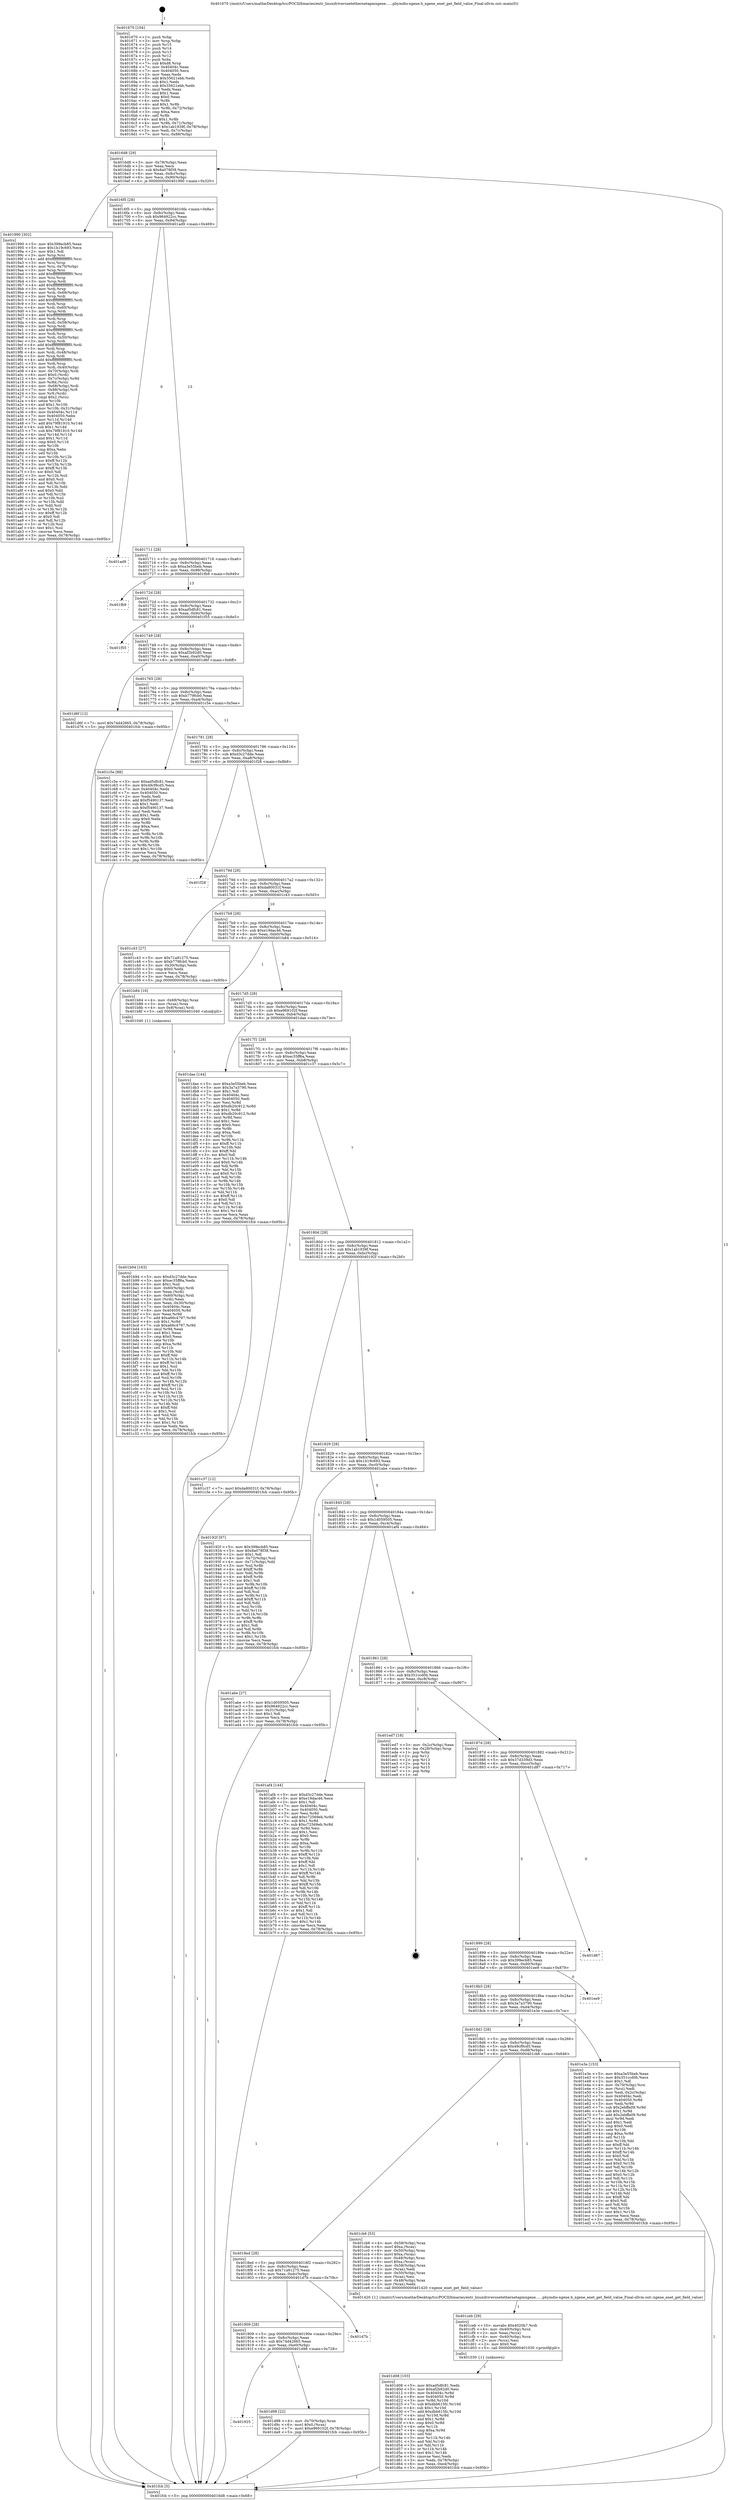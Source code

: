 digraph "0x401670" {
  label = "0x401670 (/mnt/c/Users/mathe/Desktop/tcc/POCII/binaries/extr_linuxdriversnetethernetapmxgene......phymdio-xgene.h_xgene_enet_get_field_value_Final-ollvm.out::main(0))"
  labelloc = "t"
  node[shape=record]

  Entry [label="",width=0.3,height=0.3,shape=circle,fillcolor=black,style=filled]
  "0x4016d8" [label="{
     0x4016d8 [29]\l
     | [instrs]\l
     &nbsp;&nbsp;0x4016d8 \<+3\>: mov -0x78(%rbp),%eax\l
     &nbsp;&nbsp;0x4016db \<+2\>: mov %eax,%ecx\l
     &nbsp;&nbsp;0x4016dd \<+6\>: sub $0x8a078f38,%ecx\l
     &nbsp;&nbsp;0x4016e3 \<+6\>: mov %eax,-0x8c(%rbp)\l
     &nbsp;&nbsp;0x4016e9 \<+6\>: mov %ecx,-0x90(%rbp)\l
     &nbsp;&nbsp;0x4016ef \<+6\>: je 0000000000401990 \<main+0x320\>\l
  }"]
  "0x401990" [label="{
     0x401990 [302]\l
     | [instrs]\l
     &nbsp;&nbsp;0x401990 \<+5\>: mov $0x399ecb85,%eax\l
     &nbsp;&nbsp;0x401995 \<+5\>: mov $0x1b19c693,%ecx\l
     &nbsp;&nbsp;0x40199a \<+2\>: mov $0x1,%dl\l
     &nbsp;&nbsp;0x40199c \<+3\>: mov %rsp,%rsi\l
     &nbsp;&nbsp;0x40199f \<+4\>: add $0xfffffffffffffff0,%rsi\l
     &nbsp;&nbsp;0x4019a3 \<+3\>: mov %rsi,%rsp\l
     &nbsp;&nbsp;0x4019a6 \<+4\>: mov %rsi,-0x70(%rbp)\l
     &nbsp;&nbsp;0x4019aa \<+3\>: mov %rsp,%rsi\l
     &nbsp;&nbsp;0x4019ad \<+4\>: add $0xfffffffffffffff0,%rsi\l
     &nbsp;&nbsp;0x4019b1 \<+3\>: mov %rsi,%rsp\l
     &nbsp;&nbsp;0x4019b4 \<+3\>: mov %rsp,%rdi\l
     &nbsp;&nbsp;0x4019b7 \<+4\>: add $0xfffffffffffffff0,%rdi\l
     &nbsp;&nbsp;0x4019bb \<+3\>: mov %rdi,%rsp\l
     &nbsp;&nbsp;0x4019be \<+4\>: mov %rdi,-0x68(%rbp)\l
     &nbsp;&nbsp;0x4019c2 \<+3\>: mov %rsp,%rdi\l
     &nbsp;&nbsp;0x4019c5 \<+4\>: add $0xfffffffffffffff0,%rdi\l
     &nbsp;&nbsp;0x4019c9 \<+3\>: mov %rdi,%rsp\l
     &nbsp;&nbsp;0x4019cc \<+4\>: mov %rdi,-0x60(%rbp)\l
     &nbsp;&nbsp;0x4019d0 \<+3\>: mov %rsp,%rdi\l
     &nbsp;&nbsp;0x4019d3 \<+4\>: add $0xfffffffffffffff0,%rdi\l
     &nbsp;&nbsp;0x4019d7 \<+3\>: mov %rdi,%rsp\l
     &nbsp;&nbsp;0x4019da \<+4\>: mov %rdi,-0x58(%rbp)\l
     &nbsp;&nbsp;0x4019de \<+3\>: mov %rsp,%rdi\l
     &nbsp;&nbsp;0x4019e1 \<+4\>: add $0xfffffffffffffff0,%rdi\l
     &nbsp;&nbsp;0x4019e5 \<+3\>: mov %rdi,%rsp\l
     &nbsp;&nbsp;0x4019e8 \<+4\>: mov %rdi,-0x50(%rbp)\l
     &nbsp;&nbsp;0x4019ec \<+3\>: mov %rsp,%rdi\l
     &nbsp;&nbsp;0x4019ef \<+4\>: add $0xfffffffffffffff0,%rdi\l
     &nbsp;&nbsp;0x4019f3 \<+3\>: mov %rdi,%rsp\l
     &nbsp;&nbsp;0x4019f6 \<+4\>: mov %rdi,-0x48(%rbp)\l
     &nbsp;&nbsp;0x4019fa \<+3\>: mov %rsp,%rdi\l
     &nbsp;&nbsp;0x4019fd \<+4\>: add $0xfffffffffffffff0,%rdi\l
     &nbsp;&nbsp;0x401a01 \<+3\>: mov %rdi,%rsp\l
     &nbsp;&nbsp;0x401a04 \<+4\>: mov %rdi,-0x40(%rbp)\l
     &nbsp;&nbsp;0x401a08 \<+4\>: mov -0x70(%rbp),%rdi\l
     &nbsp;&nbsp;0x401a0c \<+6\>: movl $0x0,(%rdi)\l
     &nbsp;&nbsp;0x401a12 \<+4\>: mov -0x7c(%rbp),%r8d\l
     &nbsp;&nbsp;0x401a16 \<+3\>: mov %r8d,(%rsi)\l
     &nbsp;&nbsp;0x401a19 \<+4\>: mov -0x68(%rbp),%rdi\l
     &nbsp;&nbsp;0x401a1d \<+7\>: mov -0x88(%rbp),%r9\l
     &nbsp;&nbsp;0x401a24 \<+3\>: mov %r9,(%rdi)\l
     &nbsp;&nbsp;0x401a27 \<+3\>: cmpl $0x2,(%rsi)\l
     &nbsp;&nbsp;0x401a2a \<+4\>: setne %r10b\l
     &nbsp;&nbsp;0x401a2e \<+4\>: and $0x1,%r10b\l
     &nbsp;&nbsp;0x401a32 \<+4\>: mov %r10b,-0x31(%rbp)\l
     &nbsp;&nbsp;0x401a36 \<+8\>: mov 0x40404c,%r11d\l
     &nbsp;&nbsp;0x401a3e \<+7\>: mov 0x404050,%ebx\l
     &nbsp;&nbsp;0x401a45 \<+3\>: mov %r11d,%r14d\l
     &nbsp;&nbsp;0x401a48 \<+7\>: add $0x79f81910,%r14d\l
     &nbsp;&nbsp;0x401a4f \<+4\>: sub $0x1,%r14d\l
     &nbsp;&nbsp;0x401a53 \<+7\>: sub $0x79f81910,%r14d\l
     &nbsp;&nbsp;0x401a5a \<+4\>: imul %r14d,%r11d\l
     &nbsp;&nbsp;0x401a5e \<+4\>: and $0x1,%r11d\l
     &nbsp;&nbsp;0x401a62 \<+4\>: cmp $0x0,%r11d\l
     &nbsp;&nbsp;0x401a66 \<+4\>: sete %r10b\l
     &nbsp;&nbsp;0x401a6a \<+3\>: cmp $0xa,%ebx\l
     &nbsp;&nbsp;0x401a6d \<+4\>: setl %r15b\l
     &nbsp;&nbsp;0x401a71 \<+3\>: mov %r10b,%r12b\l
     &nbsp;&nbsp;0x401a74 \<+4\>: xor $0xff,%r12b\l
     &nbsp;&nbsp;0x401a78 \<+3\>: mov %r15b,%r13b\l
     &nbsp;&nbsp;0x401a7b \<+4\>: xor $0xff,%r13b\l
     &nbsp;&nbsp;0x401a7f \<+3\>: xor $0x0,%dl\l
     &nbsp;&nbsp;0x401a82 \<+3\>: mov %r12b,%sil\l
     &nbsp;&nbsp;0x401a85 \<+4\>: and $0x0,%sil\l
     &nbsp;&nbsp;0x401a89 \<+3\>: and %dl,%r10b\l
     &nbsp;&nbsp;0x401a8c \<+3\>: mov %r13b,%dil\l
     &nbsp;&nbsp;0x401a8f \<+4\>: and $0x0,%dil\l
     &nbsp;&nbsp;0x401a93 \<+3\>: and %dl,%r15b\l
     &nbsp;&nbsp;0x401a96 \<+3\>: or %r10b,%sil\l
     &nbsp;&nbsp;0x401a99 \<+3\>: or %r15b,%dil\l
     &nbsp;&nbsp;0x401a9c \<+3\>: xor %dil,%sil\l
     &nbsp;&nbsp;0x401a9f \<+3\>: or %r13b,%r12b\l
     &nbsp;&nbsp;0x401aa2 \<+4\>: xor $0xff,%r12b\l
     &nbsp;&nbsp;0x401aa6 \<+3\>: or $0x0,%dl\l
     &nbsp;&nbsp;0x401aa9 \<+3\>: and %dl,%r12b\l
     &nbsp;&nbsp;0x401aac \<+3\>: or %r12b,%sil\l
     &nbsp;&nbsp;0x401aaf \<+4\>: test $0x1,%sil\l
     &nbsp;&nbsp;0x401ab3 \<+3\>: cmovne %ecx,%eax\l
     &nbsp;&nbsp;0x401ab6 \<+3\>: mov %eax,-0x78(%rbp)\l
     &nbsp;&nbsp;0x401ab9 \<+5\>: jmp 0000000000401fcb \<main+0x95b\>\l
  }"]
  "0x4016f5" [label="{
     0x4016f5 [28]\l
     | [instrs]\l
     &nbsp;&nbsp;0x4016f5 \<+5\>: jmp 00000000004016fa \<main+0x8a\>\l
     &nbsp;&nbsp;0x4016fa \<+6\>: mov -0x8c(%rbp),%eax\l
     &nbsp;&nbsp;0x401700 \<+5\>: sub $0x964922cc,%eax\l
     &nbsp;&nbsp;0x401705 \<+6\>: mov %eax,-0x94(%rbp)\l
     &nbsp;&nbsp;0x40170b \<+6\>: je 0000000000401ad9 \<main+0x469\>\l
  }"]
  Exit [label="",width=0.3,height=0.3,shape=circle,fillcolor=black,style=filled,peripheries=2]
  "0x401ad9" [label="{
     0x401ad9\l
  }", style=dashed]
  "0x401711" [label="{
     0x401711 [28]\l
     | [instrs]\l
     &nbsp;&nbsp;0x401711 \<+5\>: jmp 0000000000401716 \<main+0xa6\>\l
     &nbsp;&nbsp;0x401716 \<+6\>: mov -0x8c(%rbp),%eax\l
     &nbsp;&nbsp;0x40171c \<+5\>: sub $0xa3e55beb,%eax\l
     &nbsp;&nbsp;0x401721 \<+6\>: mov %eax,-0x98(%rbp)\l
     &nbsp;&nbsp;0x401727 \<+6\>: je 0000000000401fb9 \<main+0x949\>\l
  }"]
  "0x401925" [label="{
     0x401925\l
  }", style=dashed]
  "0x401fb9" [label="{
     0x401fb9\l
  }", style=dashed]
  "0x40172d" [label="{
     0x40172d [28]\l
     | [instrs]\l
     &nbsp;&nbsp;0x40172d \<+5\>: jmp 0000000000401732 \<main+0xc2\>\l
     &nbsp;&nbsp;0x401732 \<+6\>: mov -0x8c(%rbp),%eax\l
     &nbsp;&nbsp;0x401738 \<+5\>: sub $0xad5dfc81,%eax\l
     &nbsp;&nbsp;0x40173d \<+6\>: mov %eax,-0x9c(%rbp)\l
     &nbsp;&nbsp;0x401743 \<+6\>: je 0000000000401f55 \<main+0x8e5\>\l
  }"]
  "0x401d98" [label="{
     0x401d98 [22]\l
     | [instrs]\l
     &nbsp;&nbsp;0x401d98 \<+4\>: mov -0x70(%rbp),%rax\l
     &nbsp;&nbsp;0x401d9c \<+6\>: movl $0x0,(%rax)\l
     &nbsp;&nbsp;0x401da2 \<+7\>: movl $0xe969102f,-0x78(%rbp)\l
     &nbsp;&nbsp;0x401da9 \<+5\>: jmp 0000000000401fcb \<main+0x95b\>\l
  }"]
  "0x401f55" [label="{
     0x401f55\l
  }", style=dashed]
  "0x401749" [label="{
     0x401749 [28]\l
     | [instrs]\l
     &nbsp;&nbsp;0x401749 \<+5\>: jmp 000000000040174e \<main+0xde\>\l
     &nbsp;&nbsp;0x40174e \<+6\>: mov -0x8c(%rbp),%eax\l
     &nbsp;&nbsp;0x401754 \<+5\>: sub $0xaf2b92d0,%eax\l
     &nbsp;&nbsp;0x401759 \<+6\>: mov %eax,-0xa0(%rbp)\l
     &nbsp;&nbsp;0x40175f \<+6\>: je 0000000000401d6f \<main+0x6ff\>\l
  }"]
  "0x401909" [label="{
     0x401909 [28]\l
     | [instrs]\l
     &nbsp;&nbsp;0x401909 \<+5\>: jmp 000000000040190e \<main+0x29e\>\l
     &nbsp;&nbsp;0x40190e \<+6\>: mov -0x8c(%rbp),%eax\l
     &nbsp;&nbsp;0x401914 \<+5\>: sub $0x74d42665,%eax\l
     &nbsp;&nbsp;0x401919 \<+6\>: mov %eax,-0xe0(%rbp)\l
     &nbsp;&nbsp;0x40191f \<+6\>: je 0000000000401d98 \<main+0x728\>\l
  }"]
  "0x401d6f" [label="{
     0x401d6f [12]\l
     | [instrs]\l
     &nbsp;&nbsp;0x401d6f \<+7\>: movl $0x74d42665,-0x78(%rbp)\l
     &nbsp;&nbsp;0x401d76 \<+5\>: jmp 0000000000401fcb \<main+0x95b\>\l
  }"]
  "0x401765" [label="{
     0x401765 [28]\l
     | [instrs]\l
     &nbsp;&nbsp;0x401765 \<+5\>: jmp 000000000040176a \<main+0xfa\>\l
     &nbsp;&nbsp;0x40176a \<+6\>: mov -0x8c(%rbp),%eax\l
     &nbsp;&nbsp;0x401770 \<+5\>: sub $0xb779fcb0,%eax\l
     &nbsp;&nbsp;0x401775 \<+6\>: mov %eax,-0xa4(%rbp)\l
     &nbsp;&nbsp;0x40177b \<+6\>: je 0000000000401c5e \<main+0x5ee\>\l
  }"]
  "0x401d7b" [label="{
     0x401d7b\l
  }", style=dashed]
  "0x401c5e" [label="{
     0x401c5e [88]\l
     | [instrs]\l
     &nbsp;&nbsp;0x401c5e \<+5\>: mov $0xad5dfc81,%eax\l
     &nbsp;&nbsp;0x401c63 \<+5\>: mov $0x49cf9cd5,%ecx\l
     &nbsp;&nbsp;0x401c68 \<+7\>: mov 0x40404c,%edx\l
     &nbsp;&nbsp;0x401c6f \<+7\>: mov 0x404050,%esi\l
     &nbsp;&nbsp;0x401c76 \<+2\>: mov %edx,%edi\l
     &nbsp;&nbsp;0x401c78 \<+6\>: add $0xf5490137,%edi\l
     &nbsp;&nbsp;0x401c7e \<+3\>: sub $0x1,%edi\l
     &nbsp;&nbsp;0x401c81 \<+6\>: sub $0xf5490137,%edi\l
     &nbsp;&nbsp;0x401c87 \<+3\>: imul %edi,%edx\l
     &nbsp;&nbsp;0x401c8a \<+3\>: and $0x1,%edx\l
     &nbsp;&nbsp;0x401c8d \<+3\>: cmp $0x0,%edx\l
     &nbsp;&nbsp;0x401c90 \<+4\>: sete %r8b\l
     &nbsp;&nbsp;0x401c94 \<+3\>: cmp $0xa,%esi\l
     &nbsp;&nbsp;0x401c97 \<+4\>: setl %r9b\l
     &nbsp;&nbsp;0x401c9b \<+3\>: mov %r8b,%r10b\l
     &nbsp;&nbsp;0x401c9e \<+3\>: and %r9b,%r10b\l
     &nbsp;&nbsp;0x401ca1 \<+3\>: xor %r9b,%r8b\l
     &nbsp;&nbsp;0x401ca4 \<+3\>: or %r8b,%r10b\l
     &nbsp;&nbsp;0x401ca7 \<+4\>: test $0x1,%r10b\l
     &nbsp;&nbsp;0x401cab \<+3\>: cmovne %ecx,%eax\l
     &nbsp;&nbsp;0x401cae \<+3\>: mov %eax,-0x78(%rbp)\l
     &nbsp;&nbsp;0x401cb1 \<+5\>: jmp 0000000000401fcb \<main+0x95b\>\l
  }"]
  "0x401781" [label="{
     0x401781 [28]\l
     | [instrs]\l
     &nbsp;&nbsp;0x401781 \<+5\>: jmp 0000000000401786 \<main+0x116\>\l
     &nbsp;&nbsp;0x401786 \<+6\>: mov -0x8c(%rbp),%eax\l
     &nbsp;&nbsp;0x40178c \<+5\>: sub $0xd3c27dde,%eax\l
     &nbsp;&nbsp;0x401791 \<+6\>: mov %eax,-0xa8(%rbp)\l
     &nbsp;&nbsp;0x401797 \<+6\>: je 0000000000401f28 \<main+0x8b8\>\l
  }"]
  "0x401d08" [label="{
     0x401d08 [103]\l
     | [instrs]\l
     &nbsp;&nbsp;0x401d08 \<+5\>: mov $0xad5dfc81,%edx\l
     &nbsp;&nbsp;0x401d0d \<+5\>: mov $0xaf2b92d0,%esi\l
     &nbsp;&nbsp;0x401d12 \<+8\>: mov 0x40404c,%r8d\l
     &nbsp;&nbsp;0x401d1a \<+8\>: mov 0x404050,%r9d\l
     &nbsp;&nbsp;0x401d22 \<+3\>: mov %r8d,%r10d\l
     &nbsp;&nbsp;0x401d25 \<+7\>: sub $0xdbb615fc,%r10d\l
     &nbsp;&nbsp;0x401d2c \<+4\>: sub $0x1,%r10d\l
     &nbsp;&nbsp;0x401d30 \<+7\>: add $0xdbb615fc,%r10d\l
     &nbsp;&nbsp;0x401d37 \<+4\>: imul %r10d,%r8d\l
     &nbsp;&nbsp;0x401d3b \<+4\>: and $0x1,%r8d\l
     &nbsp;&nbsp;0x401d3f \<+4\>: cmp $0x0,%r8d\l
     &nbsp;&nbsp;0x401d43 \<+4\>: sete %r11b\l
     &nbsp;&nbsp;0x401d47 \<+4\>: cmp $0xa,%r9d\l
     &nbsp;&nbsp;0x401d4b \<+3\>: setl %bl\l
     &nbsp;&nbsp;0x401d4e \<+3\>: mov %r11b,%r14b\l
     &nbsp;&nbsp;0x401d51 \<+3\>: and %bl,%r14b\l
     &nbsp;&nbsp;0x401d54 \<+3\>: xor %bl,%r11b\l
     &nbsp;&nbsp;0x401d57 \<+3\>: or %r11b,%r14b\l
     &nbsp;&nbsp;0x401d5a \<+4\>: test $0x1,%r14b\l
     &nbsp;&nbsp;0x401d5e \<+3\>: cmovne %esi,%edx\l
     &nbsp;&nbsp;0x401d61 \<+3\>: mov %edx,-0x78(%rbp)\l
     &nbsp;&nbsp;0x401d64 \<+6\>: mov %eax,-0xe4(%rbp)\l
     &nbsp;&nbsp;0x401d6a \<+5\>: jmp 0000000000401fcb \<main+0x95b\>\l
  }"]
  "0x401f28" [label="{
     0x401f28\l
  }", style=dashed]
  "0x40179d" [label="{
     0x40179d [28]\l
     | [instrs]\l
     &nbsp;&nbsp;0x40179d \<+5\>: jmp 00000000004017a2 \<main+0x132\>\l
     &nbsp;&nbsp;0x4017a2 \<+6\>: mov -0x8c(%rbp),%eax\l
     &nbsp;&nbsp;0x4017a8 \<+5\>: sub $0xda80031f,%eax\l
     &nbsp;&nbsp;0x4017ad \<+6\>: mov %eax,-0xac(%rbp)\l
     &nbsp;&nbsp;0x4017b3 \<+6\>: je 0000000000401c43 \<main+0x5d3\>\l
  }"]
  "0x401ceb" [label="{
     0x401ceb [29]\l
     | [instrs]\l
     &nbsp;&nbsp;0x401ceb \<+10\>: movabs $0x4020b7,%rdi\l
     &nbsp;&nbsp;0x401cf5 \<+4\>: mov -0x40(%rbp),%rcx\l
     &nbsp;&nbsp;0x401cf9 \<+2\>: mov %eax,(%rcx)\l
     &nbsp;&nbsp;0x401cfb \<+4\>: mov -0x40(%rbp),%rcx\l
     &nbsp;&nbsp;0x401cff \<+2\>: mov (%rcx),%esi\l
     &nbsp;&nbsp;0x401d01 \<+2\>: mov $0x0,%al\l
     &nbsp;&nbsp;0x401d03 \<+5\>: call 0000000000401030 \<printf@plt\>\l
     | [calls]\l
     &nbsp;&nbsp;0x401030 \{1\} (unknown)\l
  }"]
  "0x401c43" [label="{
     0x401c43 [27]\l
     | [instrs]\l
     &nbsp;&nbsp;0x401c43 \<+5\>: mov $0x71a91275,%eax\l
     &nbsp;&nbsp;0x401c48 \<+5\>: mov $0xb779fcb0,%ecx\l
     &nbsp;&nbsp;0x401c4d \<+3\>: mov -0x30(%rbp),%edx\l
     &nbsp;&nbsp;0x401c50 \<+3\>: cmp $0x0,%edx\l
     &nbsp;&nbsp;0x401c53 \<+3\>: cmove %ecx,%eax\l
     &nbsp;&nbsp;0x401c56 \<+3\>: mov %eax,-0x78(%rbp)\l
     &nbsp;&nbsp;0x401c59 \<+5\>: jmp 0000000000401fcb \<main+0x95b\>\l
  }"]
  "0x4017b9" [label="{
     0x4017b9 [28]\l
     | [instrs]\l
     &nbsp;&nbsp;0x4017b9 \<+5\>: jmp 00000000004017be \<main+0x14e\>\l
     &nbsp;&nbsp;0x4017be \<+6\>: mov -0x8c(%rbp),%eax\l
     &nbsp;&nbsp;0x4017c4 \<+5\>: sub $0xe19dac46,%eax\l
     &nbsp;&nbsp;0x4017c9 \<+6\>: mov %eax,-0xb0(%rbp)\l
     &nbsp;&nbsp;0x4017cf \<+6\>: je 0000000000401b84 \<main+0x514\>\l
  }"]
  "0x4018ed" [label="{
     0x4018ed [28]\l
     | [instrs]\l
     &nbsp;&nbsp;0x4018ed \<+5\>: jmp 00000000004018f2 \<main+0x282\>\l
     &nbsp;&nbsp;0x4018f2 \<+6\>: mov -0x8c(%rbp),%eax\l
     &nbsp;&nbsp;0x4018f8 \<+5\>: sub $0x71a91275,%eax\l
     &nbsp;&nbsp;0x4018fd \<+6\>: mov %eax,-0xdc(%rbp)\l
     &nbsp;&nbsp;0x401903 \<+6\>: je 0000000000401d7b \<main+0x70b\>\l
  }"]
  "0x401b84" [label="{
     0x401b84 [16]\l
     | [instrs]\l
     &nbsp;&nbsp;0x401b84 \<+4\>: mov -0x68(%rbp),%rax\l
     &nbsp;&nbsp;0x401b88 \<+3\>: mov (%rax),%rax\l
     &nbsp;&nbsp;0x401b8b \<+4\>: mov 0x8(%rax),%rdi\l
     &nbsp;&nbsp;0x401b8f \<+5\>: call 0000000000401040 \<atoi@plt\>\l
     | [calls]\l
     &nbsp;&nbsp;0x401040 \{1\} (unknown)\l
  }"]
  "0x4017d5" [label="{
     0x4017d5 [28]\l
     | [instrs]\l
     &nbsp;&nbsp;0x4017d5 \<+5\>: jmp 00000000004017da \<main+0x16a\>\l
     &nbsp;&nbsp;0x4017da \<+6\>: mov -0x8c(%rbp),%eax\l
     &nbsp;&nbsp;0x4017e0 \<+5\>: sub $0xe969102f,%eax\l
     &nbsp;&nbsp;0x4017e5 \<+6\>: mov %eax,-0xb4(%rbp)\l
     &nbsp;&nbsp;0x4017eb \<+6\>: je 0000000000401dae \<main+0x73e\>\l
  }"]
  "0x401cb6" [label="{
     0x401cb6 [53]\l
     | [instrs]\l
     &nbsp;&nbsp;0x401cb6 \<+4\>: mov -0x58(%rbp),%rax\l
     &nbsp;&nbsp;0x401cba \<+6\>: movl $0xa,(%rax)\l
     &nbsp;&nbsp;0x401cc0 \<+4\>: mov -0x50(%rbp),%rax\l
     &nbsp;&nbsp;0x401cc4 \<+6\>: movl $0xa,(%rax)\l
     &nbsp;&nbsp;0x401cca \<+4\>: mov -0x48(%rbp),%rax\l
     &nbsp;&nbsp;0x401cce \<+6\>: movl $0xa,(%rax)\l
     &nbsp;&nbsp;0x401cd4 \<+4\>: mov -0x58(%rbp),%rax\l
     &nbsp;&nbsp;0x401cd8 \<+2\>: mov (%rax),%edi\l
     &nbsp;&nbsp;0x401cda \<+4\>: mov -0x50(%rbp),%rax\l
     &nbsp;&nbsp;0x401cde \<+2\>: mov (%rax),%esi\l
     &nbsp;&nbsp;0x401ce0 \<+4\>: mov -0x48(%rbp),%rax\l
     &nbsp;&nbsp;0x401ce4 \<+2\>: mov (%rax),%edx\l
     &nbsp;&nbsp;0x401ce6 \<+5\>: call 0000000000401420 \<xgene_enet_get_field_value\>\l
     | [calls]\l
     &nbsp;&nbsp;0x401420 \{1\} (/mnt/c/Users/mathe/Desktop/tcc/POCII/binaries/extr_linuxdriversnetethernetapmxgene......phymdio-xgene.h_xgene_enet_get_field_value_Final-ollvm.out::xgene_enet_get_field_value)\l
  }"]
  "0x401dae" [label="{
     0x401dae [144]\l
     | [instrs]\l
     &nbsp;&nbsp;0x401dae \<+5\>: mov $0xa3e55beb,%eax\l
     &nbsp;&nbsp;0x401db3 \<+5\>: mov $0x3a7a3790,%ecx\l
     &nbsp;&nbsp;0x401db8 \<+2\>: mov $0x1,%dl\l
     &nbsp;&nbsp;0x401dba \<+7\>: mov 0x40404c,%esi\l
     &nbsp;&nbsp;0x401dc1 \<+7\>: mov 0x404050,%edi\l
     &nbsp;&nbsp;0x401dc8 \<+3\>: mov %esi,%r8d\l
     &nbsp;&nbsp;0x401dcb \<+7\>: add $0xdb20c912,%r8d\l
     &nbsp;&nbsp;0x401dd2 \<+4\>: sub $0x1,%r8d\l
     &nbsp;&nbsp;0x401dd6 \<+7\>: sub $0xdb20c912,%r8d\l
     &nbsp;&nbsp;0x401ddd \<+4\>: imul %r8d,%esi\l
     &nbsp;&nbsp;0x401de1 \<+3\>: and $0x1,%esi\l
     &nbsp;&nbsp;0x401de4 \<+3\>: cmp $0x0,%esi\l
     &nbsp;&nbsp;0x401de7 \<+4\>: sete %r9b\l
     &nbsp;&nbsp;0x401deb \<+3\>: cmp $0xa,%edi\l
     &nbsp;&nbsp;0x401dee \<+4\>: setl %r10b\l
     &nbsp;&nbsp;0x401df2 \<+3\>: mov %r9b,%r11b\l
     &nbsp;&nbsp;0x401df5 \<+4\>: xor $0xff,%r11b\l
     &nbsp;&nbsp;0x401df9 \<+3\>: mov %r10b,%bl\l
     &nbsp;&nbsp;0x401dfc \<+3\>: xor $0xff,%bl\l
     &nbsp;&nbsp;0x401dff \<+3\>: xor $0x0,%dl\l
     &nbsp;&nbsp;0x401e02 \<+3\>: mov %r11b,%r14b\l
     &nbsp;&nbsp;0x401e05 \<+4\>: and $0x0,%r14b\l
     &nbsp;&nbsp;0x401e09 \<+3\>: and %dl,%r9b\l
     &nbsp;&nbsp;0x401e0c \<+3\>: mov %bl,%r15b\l
     &nbsp;&nbsp;0x401e0f \<+4\>: and $0x0,%r15b\l
     &nbsp;&nbsp;0x401e13 \<+3\>: and %dl,%r10b\l
     &nbsp;&nbsp;0x401e16 \<+3\>: or %r9b,%r14b\l
     &nbsp;&nbsp;0x401e19 \<+3\>: or %r10b,%r15b\l
     &nbsp;&nbsp;0x401e1c \<+3\>: xor %r15b,%r14b\l
     &nbsp;&nbsp;0x401e1f \<+3\>: or %bl,%r11b\l
     &nbsp;&nbsp;0x401e22 \<+4\>: xor $0xff,%r11b\l
     &nbsp;&nbsp;0x401e26 \<+3\>: or $0x0,%dl\l
     &nbsp;&nbsp;0x401e29 \<+3\>: and %dl,%r11b\l
     &nbsp;&nbsp;0x401e2c \<+3\>: or %r11b,%r14b\l
     &nbsp;&nbsp;0x401e2f \<+4\>: test $0x1,%r14b\l
     &nbsp;&nbsp;0x401e33 \<+3\>: cmovne %ecx,%eax\l
     &nbsp;&nbsp;0x401e36 \<+3\>: mov %eax,-0x78(%rbp)\l
     &nbsp;&nbsp;0x401e39 \<+5\>: jmp 0000000000401fcb \<main+0x95b\>\l
  }"]
  "0x4017f1" [label="{
     0x4017f1 [28]\l
     | [instrs]\l
     &nbsp;&nbsp;0x4017f1 \<+5\>: jmp 00000000004017f6 \<main+0x186\>\l
     &nbsp;&nbsp;0x4017f6 \<+6\>: mov -0x8c(%rbp),%eax\l
     &nbsp;&nbsp;0x4017fc \<+5\>: sub $0xec35ff6a,%eax\l
     &nbsp;&nbsp;0x401801 \<+6\>: mov %eax,-0xb8(%rbp)\l
     &nbsp;&nbsp;0x401807 \<+6\>: je 0000000000401c37 \<main+0x5c7\>\l
  }"]
  "0x4018d1" [label="{
     0x4018d1 [28]\l
     | [instrs]\l
     &nbsp;&nbsp;0x4018d1 \<+5\>: jmp 00000000004018d6 \<main+0x266\>\l
     &nbsp;&nbsp;0x4018d6 \<+6\>: mov -0x8c(%rbp),%eax\l
     &nbsp;&nbsp;0x4018dc \<+5\>: sub $0x49cf9cd5,%eax\l
     &nbsp;&nbsp;0x4018e1 \<+6\>: mov %eax,-0xd8(%rbp)\l
     &nbsp;&nbsp;0x4018e7 \<+6\>: je 0000000000401cb6 \<main+0x646\>\l
  }"]
  "0x401c37" [label="{
     0x401c37 [12]\l
     | [instrs]\l
     &nbsp;&nbsp;0x401c37 \<+7\>: movl $0xda80031f,-0x78(%rbp)\l
     &nbsp;&nbsp;0x401c3e \<+5\>: jmp 0000000000401fcb \<main+0x95b\>\l
  }"]
  "0x40180d" [label="{
     0x40180d [28]\l
     | [instrs]\l
     &nbsp;&nbsp;0x40180d \<+5\>: jmp 0000000000401812 \<main+0x1a2\>\l
     &nbsp;&nbsp;0x401812 \<+6\>: mov -0x8c(%rbp),%eax\l
     &nbsp;&nbsp;0x401818 \<+5\>: sub $0x1ab1939f,%eax\l
     &nbsp;&nbsp;0x40181d \<+6\>: mov %eax,-0xbc(%rbp)\l
     &nbsp;&nbsp;0x401823 \<+6\>: je 000000000040192f \<main+0x2bf\>\l
  }"]
  "0x401e3e" [label="{
     0x401e3e [153]\l
     | [instrs]\l
     &nbsp;&nbsp;0x401e3e \<+5\>: mov $0xa3e55beb,%eax\l
     &nbsp;&nbsp;0x401e43 \<+5\>: mov $0x351ccd0b,%ecx\l
     &nbsp;&nbsp;0x401e48 \<+2\>: mov $0x1,%dl\l
     &nbsp;&nbsp;0x401e4a \<+4\>: mov -0x70(%rbp),%rsi\l
     &nbsp;&nbsp;0x401e4e \<+2\>: mov (%rsi),%edi\l
     &nbsp;&nbsp;0x401e50 \<+3\>: mov %edi,-0x2c(%rbp)\l
     &nbsp;&nbsp;0x401e53 \<+7\>: mov 0x40404c,%edi\l
     &nbsp;&nbsp;0x401e5a \<+8\>: mov 0x404050,%r8d\l
     &nbsp;&nbsp;0x401e62 \<+3\>: mov %edi,%r9d\l
     &nbsp;&nbsp;0x401e65 \<+7\>: sub $0x2ebffa09,%r9d\l
     &nbsp;&nbsp;0x401e6c \<+4\>: sub $0x1,%r9d\l
     &nbsp;&nbsp;0x401e70 \<+7\>: add $0x2ebffa09,%r9d\l
     &nbsp;&nbsp;0x401e77 \<+4\>: imul %r9d,%edi\l
     &nbsp;&nbsp;0x401e7b \<+3\>: and $0x1,%edi\l
     &nbsp;&nbsp;0x401e7e \<+3\>: cmp $0x0,%edi\l
     &nbsp;&nbsp;0x401e81 \<+4\>: sete %r10b\l
     &nbsp;&nbsp;0x401e85 \<+4\>: cmp $0xa,%r8d\l
     &nbsp;&nbsp;0x401e89 \<+4\>: setl %r11b\l
     &nbsp;&nbsp;0x401e8d \<+3\>: mov %r10b,%bl\l
     &nbsp;&nbsp;0x401e90 \<+3\>: xor $0xff,%bl\l
     &nbsp;&nbsp;0x401e93 \<+3\>: mov %r11b,%r14b\l
     &nbsp;&nbsp;0x401e96 \<+4\>: xor $0xff,%r14b\l
     &nbsp;&nbsp;0x401e9a \<+3\>: xor $0x0,%dl\l
     &nbsp;&nbsp;0x401e9d \<+3\>: mov %bl,%r15b\l
     &nbsp;&nbsp;0x401ea0 \<+4\>: and $0x0,%r15b\l
     &nbsp;&nbsp;0x401ea4 \<+3\>: and %dl,%r10b\l
     &nbsp;&nbsp;0x401ea7 \<+3\>: mov %r14b,%r12b\l
     &nbsp;&nbsp;0x401eaa \<+4\>: and $0x0,%r12b\l
     &nbsp;&nbsp;0x401eae \<+3\>: and %dl,%r11b\l
     &nbsp;&nbsp;0x401eb1 \<+3\>: or %r10b,%r15b\l
     &nbsp;&nbsp;0x401eb4 \<+3\>: or %r11b,%r12b\l
     &nbsp;&nbsp;0x401eb7 \<+3\>: xor %r12b,%r15b\l
     &nbsp;&nbsp;0x401eba \<+3\>: or %r14b,%bl\l
     &nbsp;&nbsp;0x401ebd \<+3\>: xor $0xff,%bl\l
     &nbsp;&nbsp;0x401ec0 \<+3\>: or $0x0,%dl\l
     &nbsp;&nbsp;0x401ec3 \<+2\>: and %dl,%bl\l
     &nbsp;&nbsp;0x401ec5 \<+3\>: or %bl,%r15b\l
     &nbsp;&nbsp;0x401ec8 \<+4\>: test $0x1,%r15b\l
     &nbsp;&nbsp;0x401ecc \<+3\>: cmovne %ecx,%eax\l
     &nbsp;&nbsp;0x401ecf \<+3\>: mov %eax,-0x78(%rbp)\l
     &nbsp;&nbsp;0x401ed2 \<+5\>: jmp 0000000000401fcb \<main+0x95b\>\l
  }"]
  "0x40192f" [label="{
     0x40192f [97]\l
     | [instrs]\l
     &nbsp;&nbsp;0x40192f \<+5\>: mov $0x399ecb85,%eax\l
     &nbsp;&nbsp;0x401934 \<+5\>: mov $0x8a078f38,%ecx\l
     &nbsp;&nbsp;0x401939 \<+2\>: mov $0x1,%dl\l
     &nbsp;&nbsp;0x40193b \<+4\>: mov -0x72(%rbp),%sil\l
     &nbsp;&nbsp;0x40193f \<+4\>: mov -0x71(%rbp),%dil\l
     &nbsp;&nbsp;0x401943 \<+3\>: mov %sil,%r8b\l
     &nbsp;&nbsp;0x401946 \<+4\>: xor $0xff,%r8b\l
     &nbsp;&nbsp;0x40194a \<+3\>: mov %dil,%r9b\l
     &nbsp;&nbsp;0x40194d \<+4\>: xor $0xff,%r9b\l
     &nbsp;&nbsp;0x401951 \<+3\>: xor $0x1,%dl\l
     &nbsp;&nbsp;0x401954 \<+3\>: mov %r8b,%r10b\l
     &nbsp;&nbsp;0x401957 \<+4\>: and $0xff,%r10b\l
     &nbsp;&nbsp;0x40195b \<+3\>: and %dl,%sil\l
     &nbsp;&nbsp;0x40195e \<+3\>: mov %r9b,%r11b\l
     &nbsp;&nbsp;0x401961 \<+4\>: and $0xff,%r11b\l
     &nbsp;&nbsp;0x401965 \<+3\>: and %dl,%dil\l
     &nbsp;&nbsp;0x401968 \<+3\>: or %sil,%r10b\l
     &nbsp;&nbsp;0x40196b \<+3\>: or %dil,%r11b\l
     &nbsp;&nbsp;0x40196e \<+3\>: xor %r11b,%r10b\l
     &nbsp;&nbsp;0x401971 \<+3\>: or %r9b,%r8b\l
     &nbsp;&nbsp;0x401974 \<+4\>: xor $0xff,%r8b\l
     &nbsp;&nbsp;0x401978 \<+3\>: or $0x1,%dl\l
     &nbsp;&nbsp;0x40197b \<+3\>: and %dl,%r8b\l
     &nbsp;&nbsp;0x40197e \<+3\>: or %r8b,%r10b\l
     &nbsp;&nbsp;0x401981 \<+4\>: test $0x1,%r10b\l
     &nbsp;&nbsp;0x401985 \<+3\>: cmovne %ecx,%eax\l
     &nbsp;&nbsp;0x401988 \<+3\>: mov %eax,-0x78(%rbp)\l
     &nbsp;&nbsp;0x40198b \<+5\>: jmp 0000000000401fcb \<main+0x95b\>\l
  }"]
  "0x401829" [label="{
     0x401829 [28]\l
     | [instrs]\l
     &nbsp;&nbsp;0x401829 \<+5\>: jmp 000000000040182e \<main+0x1be\>\l
     &nbsp;&nbsp;0x40182e \<+6\>: mov -0x8c(%rbp),%eax\l
     &nbsp;&nbsp;0x401834 \<+5\>: sub $0x1b19c693,%eax\l
     &nbsp;&nbsp;0x401839 \<+6\>: mov %eax,-0xc0(%rbp)\l
     &nbsp;&nbsp;0x40183f \<+6\>: je 0000000000401abe \<main+0x44e\>\l
  }"]
  "0x401fcb" [label="{
     0x401fcb [5]\l
     | [instrs]\l
     &nbsp;&nbsp;0x401fcb \<+5\>: jmp 00000000004016d8 \<main+0x68\>\l
  }"]
  "0x401670" [label="{
     0x401670 [104]\l
     | [instrs]\l
     &nbsp;&nbsp;0x401670 \<+1\>: push %rbp\l
     &nbsp;&nbsp;0x401671 \<+3\>: mov %rsp,%rbp\l
     &nbsp;&nbsp;0x401674 \<+2\>: push %r15\l
     &nbsp;&nbsp;0x401676 \<+2\>: push %r14\l
     &nbsp;&nbsp;0x401678 \<+2\>: push %r13\l
     &nbsp;&nbsp;0x40167a \<+2\>: push %r12\l
     &nbsp;&nbsp;0x40167c \<+1\>: push %rbx\l
     &nbsp;&nbsp;0x40167d \<+7\>: sub $0xd8,%rsp\l
     &nbsp;&nbsp;0x401684 \<+7\>: mov 0x40404c,%eax\l
     &nbsp;&nbsp;0x40168b \<+7\>: mov 0x404050,%ecx\l
     &nbsp;&nbsp;0x401692 \<+2\>: mov %eax,%edx\l
     &nbsp;&nbsp;0x401694 \<+6\>: add $0x35621ebb,%edx\l
     &nbsp;&nbsp;0x40169a \<+3\>: sub $0x1,%edx\l
     &nbsp;&nbsp;0x40169d \<+6\>: sub $0x35621ebb,%edx\l
     &nbsp;&nbsp;0x4016a3 \<+3\>: imul %edx,%eax\l
     &nbsp;&nbsp;0x4016a6 \<+3\>: and $0x1,%eax\l
     &nbsp;&nbsp;0x4016a9 \<+3\>: cmp $0x0,%eax\l
     &nbsp;&nbsp;0x4016ac \<+4\>: sete %r8b\l
     &nbsp;&nbsp;0x4016b0 \<+4\>: and $0x1,%r8b\l
     &nbsp;&nbsp;0x4016b4 \<+4\>: mov %r8b,-0x72(%rbp)\l
     &nbsp;&nbsp;0x4016b8 \<+3\>: cmp $0xa,%ecx\l
     &nbsp;&nbsp;0x4016bb \<+4\>: setl %r8b\l
     &nbsp;&nbsp;0x4016bf \<+4\>: and $0x1,%r8b\l
     &nbsp;&nbsp;0x4016c3 \<+4\>: mov %r8b,-0x71(%rbp)\l
     &nbsp;&nbsp;0x4016c7 \<+7\>: movl $0x1ab1939f,-0x78(%rbp)\l
     &nbsp;&nbsp;0x4016ce \<+3\>: mov %edi,-0x7c(%rbp)\l
     &nbsp;&nbsp;0x4016d1 \<+7\>: mov %rsi,-0x88(%rbp)\l
  }"]
  "0x4018b5" [label="{
     0x4018b5 [28]\l
     | [instrs]\l
     &nbsp;&nbsp;0x4018b5 \<+5\>: jmp 00000000004018ba \<main+0x24a\>\l
     &nbsp;&nbsp;0x4018ba \<+6\>: mov -0x8c(%rbp),%eax\l
     &nbsp;&nbsp;0x4018c0 \<+5\>: sub $0x3a7a3790,%eax\l
     &nbsp;&nbsp;0x4018c5 \<+6\>: mov %eax,-0xd4(%rbp)\l
     &nbsp;&nbsp;0x4018cb \<+6\>: je 0000000000401e3e \<main+0x7ce\>\l
  }"]
  "0x401ee9" [label="{
     0x401ee9\l
  }", style=dashed]
  "0x401abe" [label="{
     0x401abe [27]\l
     | [instrs]\l
     &nbsp;&nbsp;0x401abe \<+5\>: mov $0x1d059505,%eax\l
     &nbsp;&nbsp;0x401ac3 \<+5\>: mov $0x964922cc,%ecx\l
     &nbsp;&nbsp;0x401ac8 \<+3\>: mov -0x31(%rbp),%dl\l
     &nbsp;&nbsp;0x401acb \<+3\>: test $0x1,%dl\l
     &nbsp;&nbsp;0x401ace \<+3\>: cmovne %ecx,%eax\l
     &nbsp;&nbsp;0x401ad1 \<+3\>: mov %eax,-0x78(%rbp)\l
     &nbsp;&nbsp;0x401ad4 \<+5\>: jmp 0000000000401fcb \<main+0x95b\>\l
  }"]
  "0x401845" [label="{
     0x401845 [28]\l
     | [instrs]\l
     &nbsp;&nbsp;0x401845 \<+5\>: jmp 000000000040184a \<main+0x1da\>\l
     &nbsp;&nbsp;0x40184a \<+6\>: mov -0x8c(%rbp),%eax\l
     &nbsp;&nbsp;0x401850 \<+5\>: sub $0x1d059505,%eax\l
     &nbsp;&nbsp;0x401855 \<+6\>: mov %eax,-0xc4(%rbp)\l
     &nbsp;&nbsp;0x40185b \<+6\>: je 0000000000401af4 \<main+0x484\>\l
  }"]
  "0x401899" [label="{
     0x401899 [28]\l
     | [instrs]\l
     &nbsp;&nbsp;0x401899 \<+5\>: jmp 000000000040189e \<main+0x22e\>\l
     &nbsp;&nbsp;0x40189e \<+6\>: mov -0x8c(%rbp),%eax\l
     &nbsp;&nbsp;0x4018a4 \<+5\>: sub $0x399ecb85,%eax\l
     &nbsp;&nbsp;0x4018a9 \<+6\>: mov %eax,-0xd0(%rbp)\l
     &nbsp;&nbsp;0x4018af \<+6\>: je 0000000000401ee9 \<main+0x879\>\l
  }"]
  "0x401af4" [label="{
     0x401af4 [144]\l
     | [instrs]\l
     &nbsp;&nbsp;0x401af4 \<+5\>: mov $0xd3c27dde,%eax\l
     &nbsp;&nbsp;0x401af9 \<+5\>: mov $0xe19dac46,%ecx\l
     &nbsp;&nbsp;0x401afe \<+2\>: mov $0x1,%dl\l
     &nbsp;&nbsp;0x401b00 \<+7\>: mov 0x40404c,%esi\l
     &nbsp;&nbsp;0x401b07 \<+7\>: mov 0x404050,%edi\l
     &nbsp;&nbsp;0x401b0e \<+3\>: mov %esi,%r8d\l
     &nbsp;&nbsp;0x401b11 \<+7\>: add $0xc72569eb,%r8d\l
     &nbsp;&nbsp;0x401b18 \<+4\>: sub $0x1,%r8d\l
     &nbsp;&nbsp;0x401b1c \<+7\>: sub $0xc72569eb,%r8d\l
     &nbsp;&nbsp;0x401b23 \<+4\>: imul %r8d,%esi\l
     &nbsp;&nbsp;0x401b27 \<+3\>: and $0x1,%esi\l
     &nbsp;&nbsp;0x401b2a \<+3\>: cmp $0x0,%esi\l
     &nbsp;&nbsp;0x401b2d \<+4\>: sete %r9b\l
     &nbsp;&nbsp;0x401b31 \<+3\>: cmp $0xa,%edi\l
     &nbsp;&nbsp;0x401b34 \<+4\>: setl %r10b\l
     &nbsp;&nbsp;0x401b38 \<+3\>: mov %r9b,%r11b\l
     &nbsp;&nbsp;0x401b3b \<+4\>: xor $0xff,%r11b\l
     &nbsp;&nbsp;0x401b3f \<+3\>: mov %r10b,%bl\l
     &nbsp;&nbsp;0x401b42 \<+3\>: xor $0xff,%bl\l
     &nbsp;&nbsp;0x401b45 \<+3\>: xor $0x1,%dl\l
     &nbsp;&nbsp;0x401b48 \<+3\>: mov %r11b,%r14b\l
     &nbsp;&nbsp;0x401b4b \<+4\>: and $0xff,%r14b\l
     &nbsp;&nbsp;0x401b4f \<+3\>: and %dl,%r9b\l
     &nbsp;&nbsp;0x401b52 \<+3\>: mov %bl,%r15b\l
     &nbsp;&nbsp;0x401b55 \<+4\>: and $0xff,%r15b\l
     &nbsp;&nbsp;0x401b59 \<+3\>: and %dl,%r10b\l
     &nbsp;&nbsp;0x401b5c \<+3\>: or %r9b,%r14b\l
     &nbsp;&nbsp;0x401b5f \<+3\>: or %r10b,%r15b\l
     &nbsp;&nbsp;0x401b62 \<+3\>: xor %r15b,%r14b\l
     &nbsp;&nbsp;0x401b65 \<+3\>: or %bl,%r11b\l
     &nbsp;&nbsp;0x401b68 \<+4\>: xor $0xff,%r11b\l
     &nbsp;&nbsp;0x401b6c \<+3\>: or $0x1,%dl\l
     &nbsp;&nbsp;0x401b6f \<+3\>: and %dl,%r11b\l
     &nbsp;&nbsp;0x401b72 \<+3\>: or %r11b,%r14b\l
     &nbsp;&nbsp;0x401b75 \<+4\>: test $0x1,%r14b\l
     &nbsp;&nbsp;0x401b79 \<+3\>: cmovne %ecx,%eax\l
     &nbsp;&nbsp;0x401b7c \<+3\>: mov %eax,-0x78(%rbp)\l
     &nbsp;&nbsp;0x401b7f \<+5\>: jmp 0000000000401fcb \<main+0x95b\>\l
  }"]
  "0x401861" [label="{
     0x401861 [28]\l
     | [instrs]\l
     &nbsp;&nbsp;0x401861 \<+5\>: jmp 0000000000401866 \<main+0x1f6\>\l
     &nbsp;&nbsp;0x401866 \<+6\>: mov -0x8c(%rbp),%eax\l
     &nbsp;&nbsp;0x40186c \<+5\>: sub $0x351ccd0b,%eax\l
     &nbsp;&nbsp;0x401871 \<+6\>: mov %eax,-0xc8(%rbp)\l
     &nbsp;&nbsp;0x401877 \<+6\>: je 0000000000401ed7 \<main+0x867\>\l
  }"]
  "0x401b94" [label="{
     0x401b94 [163]\l
     | [instrs]\l
     &nbsp;&nbsp;0x401b94 \<+5\>: mov $0xd3c27dde,%ecx\l
     &nbsp;&nbsp;0x401b99 \<+5\>: mov $0xec35ff6a,%edx\l
     &nbsp;&nbsp;0x401b9e \<+3\>: mov $0x1,%sil\l
     &nbsp;&nbsp;0x401ba1 \<+4\>: mov -0x60(%rbp),%rdi\l
     &nbsp;&nbsp;0x401ba5 \<+2\>: mov %eax,(%rdi)\l
     &nbsp;&nbsp;0x401ba7 \<+4\>: mov -0x60(%rbp),%rdi\l
     &nbsp;&nbsp;0x401bab \<+2\>: mov (%rdi),%eax\l
     &nbsp;&nbsp;0x401bad \<+3\>: mov %eax,-0x30(%rbp)\l
     &nbsp;&nbsp;0x401bb0 \<+7\>: mov 0x40404c,%eax\l
     &nbsp;&nbsp;0x401bb7 \<+8\>: mov 0x404050,%r8d\l
     &nbsp;&nbsp;0x401bbf \<+3\>: mov %eax,%r9d\l
     &nbsp;&nbsp;0x401bc2 \<+7\>: add $0xa66c4797,%r9d\l
     &nbsp;&nbsp;0x401bc9 \<+4\>: sub $0x1,%r9d\l
     &nbsp;&nbsp;0x401bcd \<+7\>: sub $0xa66c4797,%r9d\l
     &nbsp;&nbsp;0x401bd4 \<+4\>: imul %r9d,%eax\l
     &nbsp;&nbsp;0x401bd8 \<+3\>: and $0x1,%eax\l
     &nbsp;&nbsp;0x401bdb \<+3\>: cmp $0x0,%eax\l
     &nbsp;&nbsp;0x401bde \<+4\>: sete %r10b\l
     &nbsp;&nbsp;0x401be2 \<+4\>: cmp $0xa,%r8d\l
     &nbsp;&nbsp;0x401be6 \<+4\>: setl %r11b\l
     &nbsp;&nbsp;0x401bea \<+3\>: mov %r10b,%bl\l
     &nbsp;&nbsp;0x401bed \<+3\>: xor $0xff,%bl\l
     &nbsp;&nbsp;0x401bf0 \<+3\>: mov %r11b,%r14b\l
     &nbsp;&nbsp;0x401bf3 \<+4\>: xor $0xff,%r14b\l
     &nbsp;&nbsp;0x401bf7 \<+4\>: xor $0x1,%sil\l
     &nbsp;&nbsp;0x401bfb \<+3\>: mov %bl,%r15b\l
     &nbsp;&nbsp;0x401bfe \<+4\>: and $0xff,%r15b\l
     &nbsp;&nbsp;0x401c02 \<+3\>: and %sil,%r10b\l
     &nbsp;&nbsp;0x401c05 \<+3\>: mov %r14b,%r12b\l
     &nbsp;&nbsp;0x401c08 \<+4\>: and $0xff,%r12b\l
     &nbsp;&nbsp;0x401c0c \<+3\>: and %sil,%r11b\l
     &nbsp;&nbsp;0x401c0f \<+3\>: or %r10b,%r15b\l
     &nbsp;&nbsp;0x401c12 \<+3\>: or %r11b,%r12b\l
     &nbsp;&nbsp;0x401c15 \<+3\>: xor %r12b,%r15b\l
     &nbsp;&nbsp;0x401c18 \<+3\>: or %r14b,%bl\l
     &nbsp;&nbsp;0x401c1b \<+3\>: xor $0xff,%bl\l
     &nbsp;&nbsp;0x401c1e \<+4\>: or $0x1,%sil\l
     &nbsp;&nbsp;0x401c22 \<+3\>: and %sil,%bl\l
     &nbsp;&nbsp;0x401c25 \<+3\>: or %bl,%r15b\l
     &nbsp;&nbsp;0x401c28 \<+4\>: test $0x1,%r15b\l
     &nbsp;&nbsp;0x401c2c \<+3\>: cmovne %edx,%ecx\l
     &nbsp;&nbsp;0x401c2f \<+3\>: mov %ecx,-0x78(%rbp)\l
     &nbsp;&nbsp;0x401c32 \<+5\>: jmp 0000000000401fcb \<main+0x95b\>\l
  }"]
  "0x401d87" [label="{
     0x401d87\l
  }", style=dashed]
  "0x401ed7" [label="{
     0x401ed7 [18]\l
     | [instrs]\l
     &nbsp;&nbsp;0x401ed7 \<+3\>: mov -0x2c(%rbp),%eax\l
     &nbsp;&nbsp;0x401eda \<+4\>: lea -0x28(%rbp),%rsp\l
     &nbsp;&nbsp;0x401ede \<+1\>: pop %rbx\l
     &nbsp;&nbsp;0x401edf \<+2\>: pop %r12\l
     &nbsp;&nbsp;0x401ee1 \<+2\>: pop %r13\l
     &nbsp;&nbsp;0x401ee3 \<+2\>: pop %r14\l
     &nbsp;&nbsp;0x401ee5 \<+2\>: pop %r15\l
     &nbsp;&nbsp;0x401ee7 \<+1\>: pop %rbp\l
     &nbsp;&nbsp;0x401ee8 \<+1\>: ret\l
  }"]
  "0x40187d" [label="{
     0x40187d [28]\l
     | [instrs]\l
     &nbsp;&nbsp;0x40187d \<+5\>: jmp 0000000000401882 \<main+0x212\>\l
     &nbsp;&nbsp;0x401882 \<+6\>: mov -0x8c(%rbp),%eax\l
     &nbsp;&nbsp;0x401888 \<+5\>: sub $0x37d339d3,%eax\l
     &nbsp;&nbsp;0x40188d \<+6\>: mov %eax,-0xcc(%rbp)\l
     &nbsp;&nbsp;0x401893 \<+6\>: je 0000000000401d87 \<main+0x717\>\l
  }"]
  Entry -> "0x401670" [label=" 1"]
  "0x4016d8" -> "0x401990" [label=" 1"]
  "0x4016d8" -> "0x4016f5" [label=" 13"]
  "0x401ed7" -> Exit [label=" 1"]
  "0x4016f5" -> "0x401ad9" [label=" 0"]
  "0x4016f5" -> "0x401711" [label=" 13"]
  "0x401e3e" -> "0x401fcb" [label=" 1"]
  "0x401711" -> "0x401fb9" [label=" 0"]
  "0x401711" -> "0x40172d" [label=" 13"]
  "0x401dae" -> "0x401fcb" [label=" 1"]
  "0x40172d" -> "0x401f55" [label=" 0"]
  "0x40172d" -> "0x401749" [label=" 13"]
  "0x401d98" -> "0x401fcb" [label=" 1"]
  "0x401749" -> "0x401d6f" [label=" 1"]
  "0x401749" -> "0x401765" [label=" 12"]
  "0x401909" -> "0x401d98" [label=" 1"]
  "0x401765" -> "0x401c5e" [label=" 1"]
  "0x401765" -> "0x401781" [label=" 11"]
  "0x401909" -> "0x401925" [label=" 0"]
  "0x401781" -> "0x401f28" [label=" 0"]
  "0x401781" -> "0x40179d" [label=" 11"]
  "0x4018ed" -> "0x401d7b" [label=" 0"]
  "0x40179d" -> "0x401c43" [label=" 1"]
  "0x40179d" -> "0x4017b9" [label=" 10"]
  "0x4018ed" -> "0x401909" [label=" 1"]
  "0x4017b9" -> "0x401b84" [label=" 1"]
  "0x4017b9" -> "0x4017d5" [label=" 9"]
  "0x401d6f" -> "0x401fcb" [label=" 1"]
  "0x4017d5" -> "0x401dae" [label=" 1"]
  "0x4017d5" -> "0x4017f1" [label=" 8"]
  "0x401d08" -> "0x401fcb" [label=" 1"]
  "0x4017f1" -> "0x401c37" [label=" 1"]
  "0x4017f1" -> "0x40180d" [label=" 7"]
  "0x401cb6" -> "0x401ceb" [label=" 1"]
  "0x40180d" -> "0x40192f" [label=" 1"]
  "0x40180d" -> "0x401829" [label=" 6"]
  "0x40192f" -> "0x401fcb" [label=" 1"]
  "0x401670" -> "0x4016d8" [label=" 1"]
  "0x401fcb" -> "0x4016d8" [label=" 13"]
  "0x4018d1" -> "0x4018ed" [label=" 1"]
  "0x401990" -> "0x401fcb" [label=" 1"]
  "0x401ceb" -> "0x401d08" [label=" 1"]
  "0x401829" -> "0x401abe" [label=" 1"]
  "0x401829" -> "0x401845" [label=" 5"]
  "0x401abe" -> "0x401fcb" [label=" 1"]
  "0x4018b5" -> "0x4018d1" [label=" 2"]
  "0x401845" -> "0x401af4" [label=" 1"]
  "0x401845" -> "0x401861" [label=" 4"]
  "0x401af4" -> "0x401fcb" [label=" 1"]
  "0x401b84" -> "0x401b94" [label=" 1"]
  "0x401b94" -> "0x401fcb" [label=" 1"]
  "0x401c37" -> "0x401fcb" [label=" 1"]
  "0x401c43" -> "0x401fcb" [label=" 1"]
  "0x401c5e" -> "0x401fcb" [label=" 1"]
  "0x4018d1" -> "0x401cb6" [label=" 1"]
  "0x401861" -> "0x401ed7" [label=" 1"]
  "0x401861" -> "0x40187d" [label=" 3"]
  "0x401899" -> "0x4018b5" [label=" 3"]
  "0x40187d" -> "0x401d87" [label=" 0"]
  "0x40187d" -> "0x401899" [label=" 3"]
  "0x4018b5" -> "0x401e3e" [label=" 1"]
  "0x401899" -> "0x401ee9" [label=" 0"]
}
